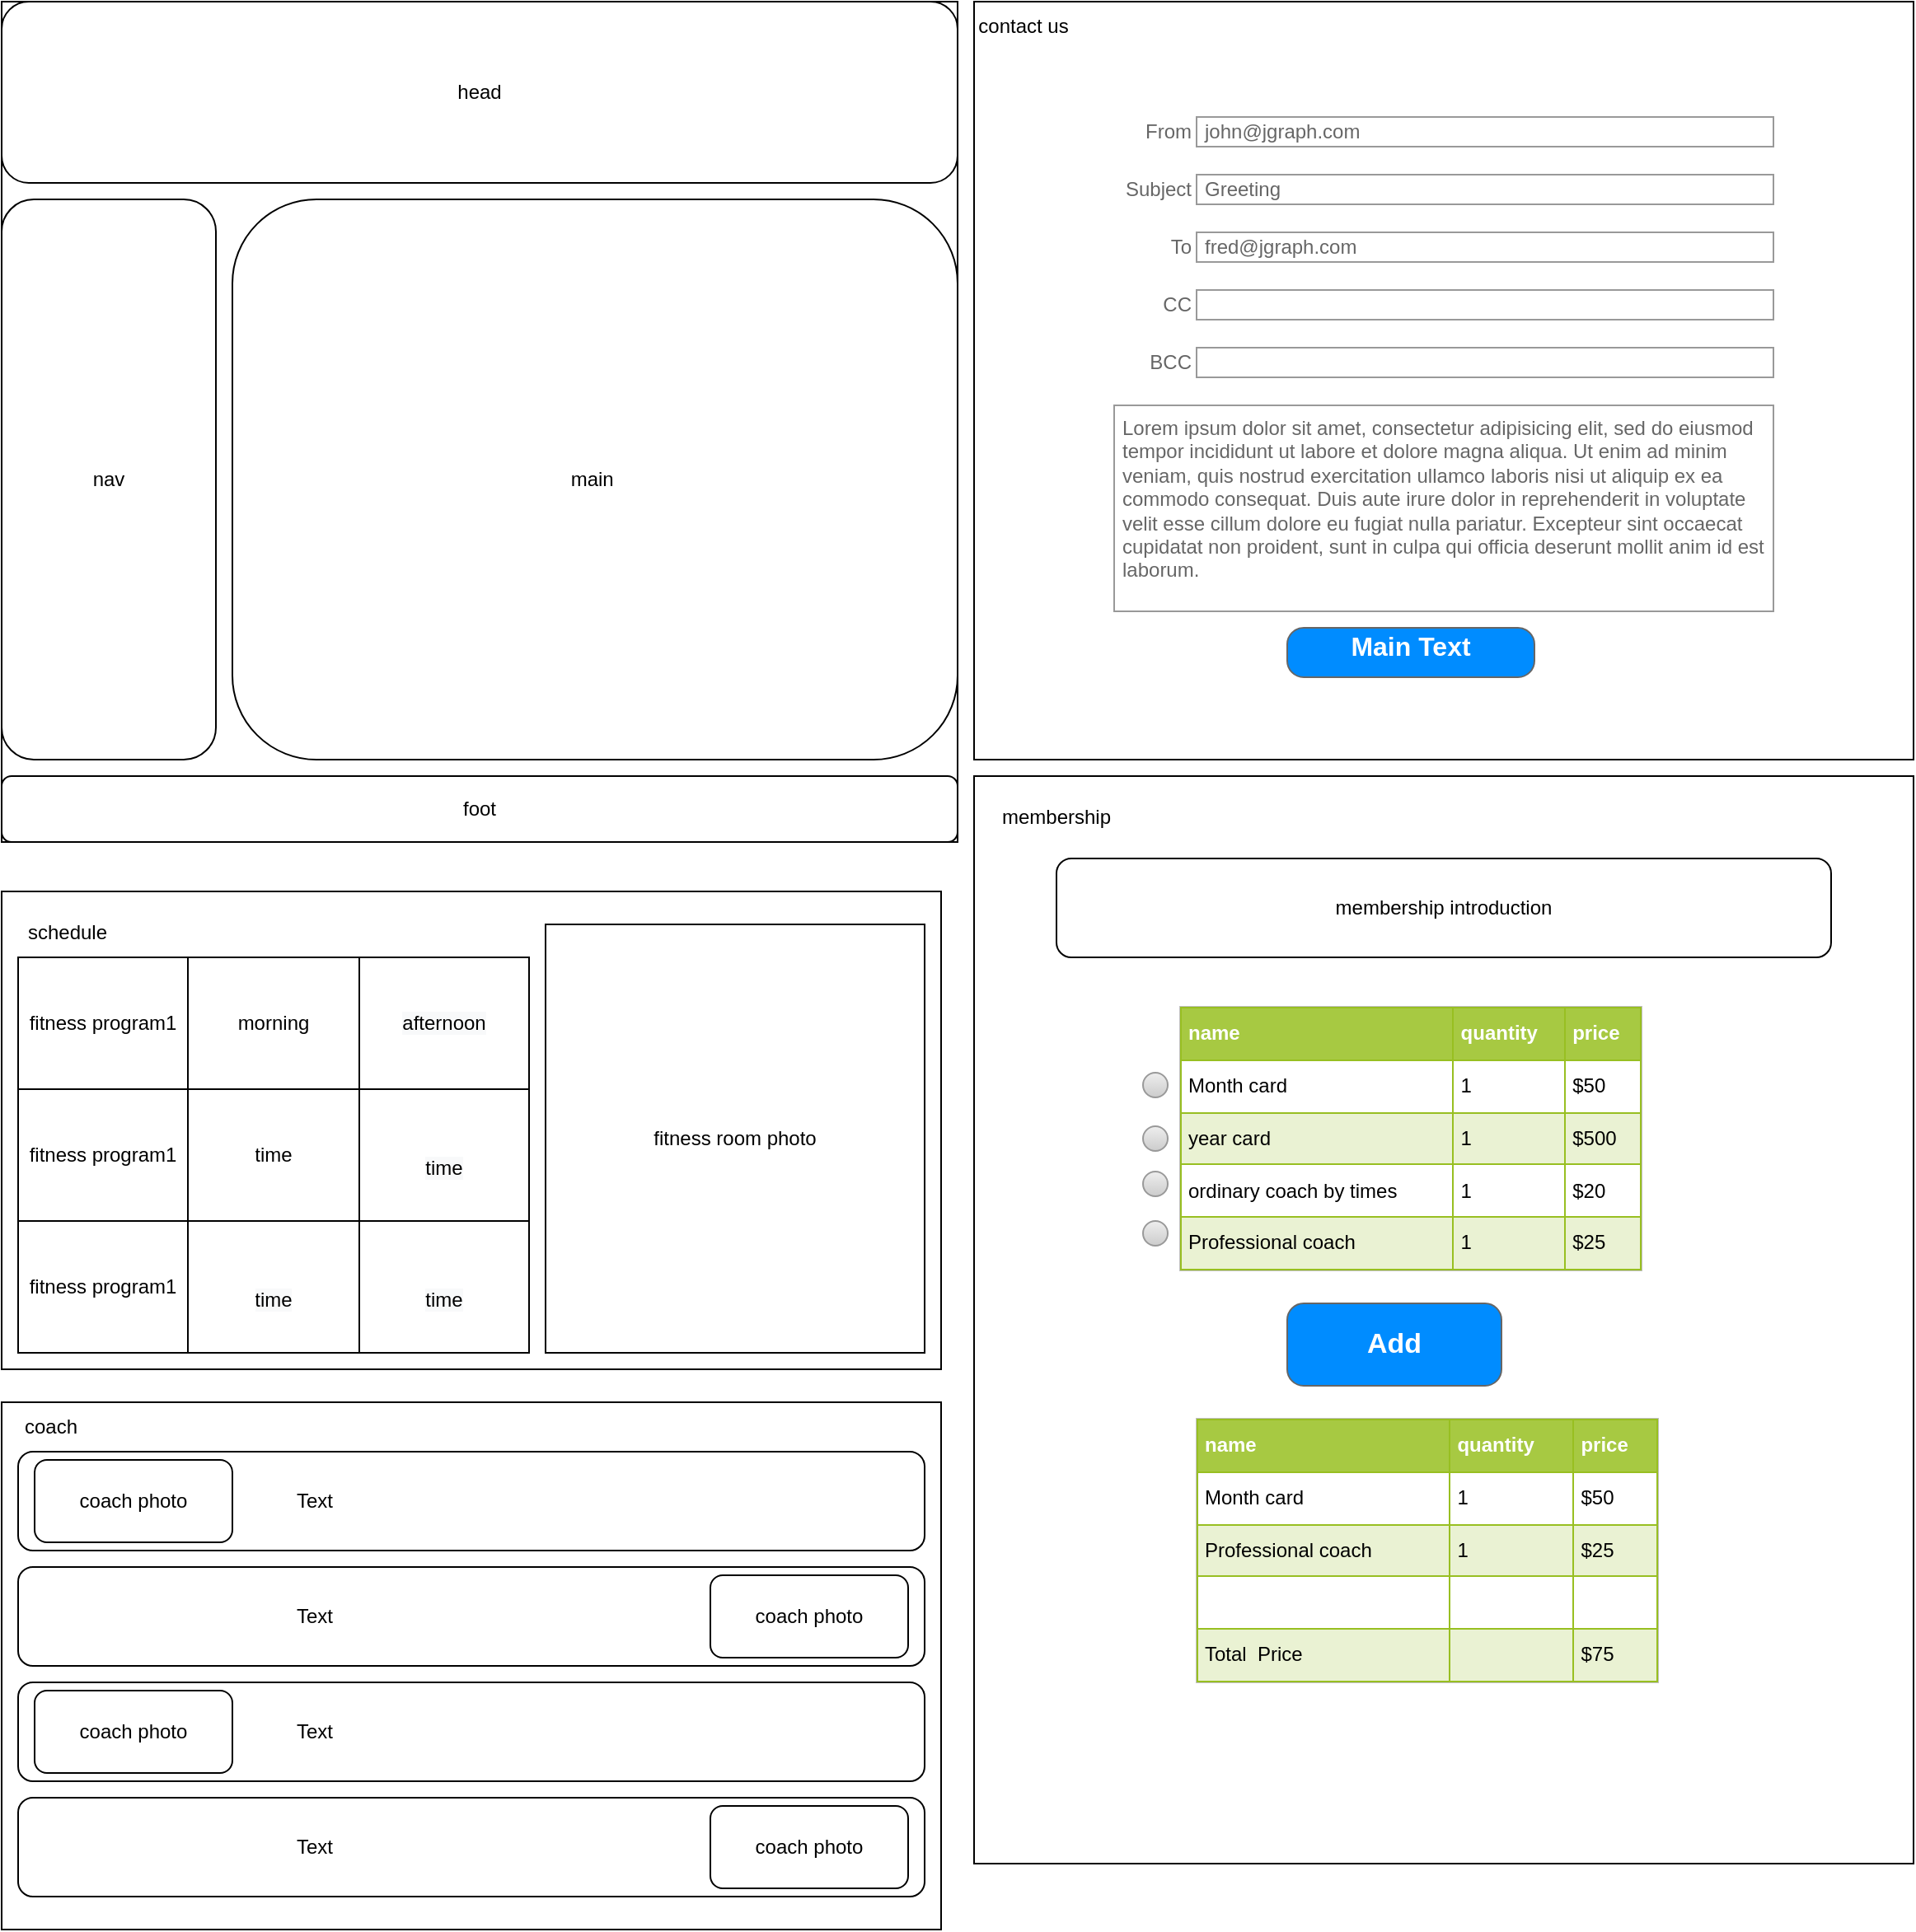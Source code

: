 <mxfile version="17.4.2" type="device"><diagram id="4jU9xTaRe8nqh1hVM6V2" name="第 1 页"><mxGraphModel dx="1303" dy="885" grid="1" gridSize="10" guides="1" tooltips="1" connect="1" arrows="1" fold="1" page="1" pageScale="1" pageWidth="1100" pageHeight="850" math="0" shadow="0"><root><mxCell id="0"/><mxCell id="1" parent="0"/><mxCell id="4hXoxxmDuWDOdb0Ustm4-3" value="" style="rounded=0;whiteSpace=wrap;html=1;" vertex="1" parent="1"><mxGeometry x="10" y="10" width="580" height="510" as="geometry"/></mxCell><mxCell id="4hXoxxmDuWDOdb0Ustm4-4" value="nav&lt;br&gt;" style="rounded=1;whiteSpace=wrap;html=1;" vertex="1" parent="1"><mxGeometry x="10" y="130" width="130" height="340" as="geometry"/></mxCell><mxCell id="4hXoxxmDuWDOdb0Ustm4-5" value="head&lt;br&gt;" style="rounded=1;whiteSpace=wrap;html=1;" vertex="1" parent="1"><mxGeometry x="10" y="10" width="580" height="110" as="geometry"/></mxCell><mxCell id="4hXoxxmDuWDOdb0Ustm4-6" value="main&amp;nbsp;" style="rounded=1;whiteSpace=wrap;html=1;" vertex="1" parent="1"><mxGeometry x="150" y="130" width="440" height="340" as="geometry"/></mxCell><mxCell id="4hXoxxmDuWDOdb0Ustm4-11" value="" style="rounded=0;whiteSpace=wrap;html=1;" vertex="1" parent="1"><mxGeometry x="10" y="550" width="570" height="290" as="geometry"/></mxCell><mxCell id="4hXoxxmDuWDOdb0Ustm4-9" value="schedule" style="text;html=1;strokeColor=none;fillColor=none;align=center;verticalAlign=middle;whiteSpace=wrap;rounded=0;" vertex="1" parent="1"><mxGeometry x="20" y="560" width="60" height="30" as="geometry"/></mxCell><mxCell id="4hXoxxmDuWDOdb0Ustm4-12" value="fitness room photo" style="rounded=0;whiteSpace=wrap;html=1;" vertex="1" parent="1"><mxGeometry x="340" y="570" width="230" height="260" as="geometry"/></mxCell><mxCell id="4hXoxxmDuWDOdb0Ustm4-16" value="" style="shape=table;html=1;whiteSpace=wrap;startSize=0;container=1;collapsible=0;childLayout=tableLayout;" vertex="1" parent="1"><mxGeometry x="20" y="590" width="310" height="240" as="geometry"/></mxCell><mxCell id="4hXoxxmDuWDOdb0Ustm4-17" value="" style="shape=tableRow;horizontal=0;startSize=0;swimlaneHead=0;swimlaneBody=0;top=0;left=0;bottom=0;right=0;collapsible=0;dropTarget=0;fillColor=none;points=[[0,0.5],[1,0.5]];portConstraint=eastwest;" vertex="1" parent="4hXoxxmDuWDOdb0Ustm4-16"><mxGeometry width="310" height="80" as="geometry"/></mxCell><mxCell id="4hXoxxmDuWDOdb0Ustm4-18" value="fitness program1" style="shape=partialRectangle;html=1;whiteSpace=wrap;connectable=0;fillColor=none;top=0;left=0;bottom=0;right=0;overflow=hidden;" vertex="1" parent="4hXoxxmDuWDOdb0Ustm4-17"><mxGeometry width="103" height="80" as="geometry"><mxRectangle width="103" height="80" as="alternateBounds"/></mxGeometry></mxCell><mxCell id="4hXoxxmDuWDOdb0Ustm4-19" value="&lt;span&gt;morning&lt;/span&gt;" style="shape=partialRectangle;html=1;whiteSpace=wrap;connectable=0;fillColor=none;top=0;left=0;bottom=0;right=0;overflow=hidden;" vertex="1" parent="4hXoxxmDuWDOdb0Ustm4-17"><mxGeometry x="103" width="104" height="80" as="geometry"><mxRectangle width="104" height="80" as="alternateBounds"/></mxGeometry></mxCell><mxCell id="4hXoxxmDuWDOdb0Ustm4-20" value="&lt;span style=&quot;color: rgb(0 , 0 , 0) ; font-family: &amp;#34;helvetica&amp;#34; ; font-size: 12px ; font-style: normal ; font-weight: 400 ; letter-spacing: normal ; text-align: center ; text-indent: 0px ; text-transform: none ; word-spacing: 0px ; background-color: rgb(248 , 249 , 250) ; display: inline ; float: none&quot;&gt;afternoon&lt;/span&gt;&lt;br&gt;" style="shape=partialRectangle;html=1;whiteSpace=wrap;connectable=0;fillColor=none;top=0;left=0;bottom=0;right=0;overflow=hidden;" vertex="1" parent="4hXoxxmDuWDOdb0Ustm4-17"><mxGeometry x="207" width="103" height="80" as="geometry"><mxRectangle width="103" height="80" as="alternateBounds"/></mxGeometry></mxCell><mxCell id="4hXoxxmDuWDOdb0Ustm4-21" value="" style="shape=tableRow;horizontal=0;startSize=0;swimlaneHead=0;swimlaneBody=0;top=0;left=0;bottom=0;right=0;collapsible=0;dropTarget=0;fillColor=none;points=[[0,0.5],[1,0.5]];portConstraint=eastwest;" vertex="1" parent="4hXoxxmDuWDOdb0Ustm4-16"><mxGeometry y="80" width="310" height="80" as="geometry"/></mxCell><mxCell id="4hXoxxmDuWDOdb0Ustm4-22" value="&lt;span&gt;fitness program1&lt;/span&gt;" style="shape=partialRectangle;html=1;whiteSpace=wrap;connectable=0;fillColor=none;top=0;left=0;bottom=0;right=0;overflow=hidden;" vertex="1" parent="4hXoxxmDuWDOdb0Ustm4-21"><mxGeometry width="103" height="80" as="geometry"><mxRectangle width="103" height="80" as="alternateBounds"/></mxGeometry></mxCell><mxCell id="4hXoxxmDuWDOdb0Ustm4-23" value="time" style="shape=partialRectangle;html=1;whiteSpace=wrap;connectable=0;fillColor=none;top=0;left=0;bottom=0;right=0;overflow=hidden;" vertex="1" parent="4hXoxxmDuWDOdb0Ustm4-21"><mxGeometry x="103" width="104" height="80" as="geometry"><mxRectangle width="104" height="80" as="alternateBounds"/></mxGeometry></mxCell><mxCell id="4hXoxxmDuWDOdb0Ustm4-24" value="&lt;br&gt;&lt;span style=&quot;color: rgb(0 , 0 , 0) ; font-family: &amp;#34;helvetica&amp;#34; ; font-size: 12px ; font-style: normal ; font-weight: 400 ; letter-spacing: normal ; text-align: center ; text-indent: 0px ; text-transform: none ; word-spacing: 0px ; background-color: rgb(248 , 249 , 250) ; display: inline ; float: none&quot;&gt;time&lt;/span&gt;&lt;br&gt;" style="shape=partialRectangle;html=1;whiteSpace=wrap;connectable=0;fillColor=none;top=0;left=0;bottom=0;right=0;overflow=hidden;" vertex="1" parent="4hXoxxmDuWDOdb0Ustm4-21"><mxGeometry x="207" width="103" height="80" as="geometry"><mxRectangle width="103" height="80" as="alternateBounds"/></mxGeometry></mxCell><mxCell id="4hXoxxmDuWDOdb0Ustm4-25" value="" style="shape=tableRow;horizontal=0;startSize=0;swimlaneHead=0;swimlaneBody=0;top=0;left=0;bottom=0;right=0;collapsible=0;dropTarget=0;fillColor=none;points=[[0,0.5],[1,0.5]];portConstraint=eastwest;" vertex="1" parent="4hXoxxmDuWDOdb0Ustm4-16"><mxGeometry y="160" width="310" height="80" as="geometry"/></mxCell><mxCell id="4hXoxxmDuWDOdb0Ustm4-26" value="fitness program1" style="shape=partialRectangle;html=1;whiteSpace=wrap;connectable=0;fillColor=none;top=0;left=0;bottom=0;right=0;overflow=hidden;" vertex="1" parent="4hXoxxmDuWDOdb0Ustm4-25"><mxGeometry width="103" height="80" as="geometry"><mxRectangle width="103" height="80" as="alternateBounds"/></mxGeometry></mxCell><mxCell id="4hXoxxmDuWDOdb0Ustm4-27" value="&lt;br&gt;&lt;span style=&quot;color: rgb(0 , 0 , 0) ; font-family: &amp;#34;helvetica&amp;#34; ; font-size: 12px ; font-style: normal ; font-weight: 400 ; letter-spacing: normal ; text-align: center ; text-indent: 0px ; text-transform: none ; word-spacing: 0px ; background-color: rgb(248 , 249 , 250) ; display: inline ; float: none&quot;&gt;time&lt;/span&gt;&lt;br&gt;" style="shape=partialRectangle;html=1;whiteSpace=wrap;connectable=0;fillColor=none;top=0;left=0;bottom=0;right=0;overflow=hidden;" vertex="1" parent="4hXoxxmDuWDOdb0Ustm4-25"><mxGeometry x="103" width="104" height="80" as="geometry"><mxRectangle width="104" height="80" as="alternateBounds"/></mxGeometry></mxCell><mxCell id="4hXoxxmDuWDOdb0Ustm4-28" value="&lt;br&gt;&lt;span style=&quot;color: rgb(0 , 0 , 0) ; font-family: &amp;#34;helvetica&amp;#34; ; font-size: 12px ; font-style: normal ; font-weight: 400 ; letter-spacing: normal ; text-align: center ; text-indent: 0px ; text-transform: none ; word-spacing: 0px ; background-color: rgb(248 , 249 , 250) ; display: inline ; float: none&quot;&gt;time&lt;/span&gt;&lt;br&gt;" style="shape=partialRectangle;html=1;whiteSpace=wrap;connectable=0;fillColor=none;top=0;left=0;bottom=0;right=0;overflow=hidden;pointerEvents=1;" vertex="1" parent="4hXoxxmDuWDOdb0Ustm4-25"><mxGeometry x="207" width="103" height="80" as="geometry"><mxRectangle width="103" height="80" as="alternateBounds"/></mxGeometry></mxCell><mxCell id="4hXoxxmDuWDOdb0Ustm4-44" value="" style="rounded=0;whiteSpace=wrap;html=1;" vertex="1" parent="1"><mxGeometry x="600" y="10" width="570" height="460" as="geometry"/></mxCell><mxCell id="4hXoxxmDuWDOdb0Ustm4-57" value="From" style="strokeWidth=1;shadow=0;dashed=0;align=center;html=1;shape=mxgraph.mockup.forms.anchor;align=right;spacingRight=2;fontColor=#666666;" vertex="1" parent="1"><mxGeometry x="685" y="80" width="50" height="18" as="geometry"/></mxCell><mxCell id="4hXoxxmDuWDOdb0Ustm4-59" value="Subject" style="strokeWidth=1;shadow=0;dashed=0;align=center;html=1;shape=mxgraph.mockup.forms.anchor;align=right;spacingRight=2;fontColor=#666666;" vertex="1" parent="1"><mxGeometry x="685" y="115" width="50" height="18" as="geometry"/></mxCell><mxCell id="4hXoxxmDuWDOdb0Ustm4-60" value="Greeting" style="strokeWidth=1;shadow=0;dashed=0;align=center;html=1;shape=mxgraph.mockup.forms.rrect;fillColor=#ffffff;rSize=0;fontColor=#666666;align=left;spacingLeft=3;strokeColor=#999999;" vertex="1" parent="1"><mxGeometry x="735" y="115" width="350" height="18" as="geometry"/></mxCell><mxCell id="4hXoxxmDuWDOdb0Ustm4-61" value="To" style="strokeWidth=1;shadow=0;dashed=0;align=center;html=1;shape=mxgraph.mockup.forms.anchor;align=right;spacingRight=2;fontColor=#666666;" vertex="1" parent="1"><mxGeometry x="685" y="150" width="50" height="18" as="geometry"/></mxCell><mxCell id="4hXoxxmDuWDOdb0Ustm4-62" value="fred@jgraph.com" style="strokeWidth=1;shadow=0;dashed=0;align=center;html=1;shape=mxgraph.mockup.forms.rrect;fillColor=#ffffff;rSize=0;fontColor=#666666;align=left;spacingLeft=3;strokeColor=#999999;" vertex="1" parent="1"><mxGeometry x="735" y="150" width="350" height="18" as="geometry"/></mxCell><mxCell id="4hXoxxmDuWDOdb0Ustm4-63" value="CC" style="strokeWidth=1;shadow=0;dashed=0;align=center;html=1;shape=mxgraph.mockup.forms.anchor;align=right;spacingRight=2;fontColor=#666666;" vertex="1" parent="1"><mxGeometry x="685" y="185" width="50" height="18" as="geometry"/></mxCell><mxCell id="4hXoxxmDuWDOdb0Ustm4-64" value="" style="strokeWidth=1;shadow=0;dashed=0;align=center;html=1;shape=mxgraph.mockup.forms.rrect;fillColor=#ffffff;rSize=0;fontColor=#666666;align=left;spacingLeft=3;strokeColor=#999999;" vertex="1" parent="1"><mxGeometry x="735" y="185" width="350" height="18" as="geometry"/></mxCell><mxCell id="4hXoxxmDuWDOdb0Ustm4-65" value="BCC" style="strokeWidth=1;shadow=0;dashed=0;align=center;html=1;shape=mxgraph.mockup.forms.anchor;align=right;spacingRight=2;fontColor=#666666;" vertex="1" parent="1"><mxGeometry x="685" y="220" width="50" height="18" as="geometry"/></mxCell><mxCell id="4hXoxxmDuWDOdb0Ustm4-66" value="" style="strokeWidth=1;shadow=0;dashed=0;align=center;html=1;shape=mxgraph.mockup.forms.rrect;fillColor=#ffffff;rSize=0;fontColor=#666666;align=left;spacingLeft=3;strokeColor=#999999;" vertex="1" parent="1"><mxGeometry x="735" y="220" width="350" height="18" as="geometry"/></mxCell><mxCell id="4hXoxxmDuWDOdb0Ustm4-67" value="Lorem ipsum dolor sit amet, consectetur adipisicing elit, sed do eiusmod tempor incididunt ut labore et dolore magna aliqua. Ut enim ad minim veniam, quis nostrud exercitation ullamco laboris nisi ut aliquip ex ea commodo consequat. Duis aute irure dolor in reprehenderit in voluptate velit esse cillum dolore eu fugiat nulla pariatur. Excepteur sint occaecat cupidatat non proident, sunt in culpa qui officia deserunt mollit anim id est laborum." style="strokeWidth=1;shadow=0;dashed=0;align=center;html=1;shape=mxgraph.mockup.forms.rrect;fillColor=#ffffff;rSize=0;fontColor=#666666;align=left;spacingLeft=3;strokeColor=#999999;verticalAlign=top;whiteSpace=wrap;" vertex="1" parent="1"><mxGeometry x="685" y="255" width="400" height="125" as="geometry"/></mxCell><mxCell id="4hXoxxmDuWDOdb0Ustm4-69" value="john@jgraph.com" style="strokeWidth=1;shadow=0;dashed=0;align=center;html=1;shape=mxgraph.mockup.forms.rrect;fillColor=#ffffff;rSize=0;fontColor=#666666;align=left;spacingLeft=3;strokeColor=#999999;" vertex="1" parent="1"><mxGeometry x="735" y="80" width="350" height="18" as="geometry"/></mxCell><mxCell id="4hXoxxmDuWDOdb0Ustm4-73" value="contact&amp;nbsp;us" style="text;html=1;strokeColor=none;fillColor=none;align=center;verticalAlign=middle;whiteSpace=wrap;rounded=0;" vertex="1" parent="1"><mxGeometry x="600" y="10" width="60" height="30" as="geometry"/></mxCell><mxCell id="4hXoxxmDuWDOdb0Ustm4-74" value="" style="strokeWidth=1;shadow=0;dashed=0;align=center;html=1;shape=mxgraph.mockup.buttons.multiButton;fillColor=#008cff;strokeColor=#666666;mainText=;subText=;" vertex="1" parent="1"><mxGeometry x="790" y="390" width="150" height="30" as="geometry"/></mxCell><mxCell id="4hXoxxmDuWDOdb0Ustm4-75" value="Main Text" style="strokeWidth=1;shadow=0;dashed=0;align=center;html=1;shape=mxgraph.mockup.anchor;fontSize=16;fontColor=#ffffff;fontStyle=1;whiteSpace=wrap;" vertex="1" parent="4hXoxxmDuWDOdb0Ustm4-74"><mxGeometry y="4.8" width="150" height="12" as="geometry"/></mxCell><mxCell id="4hXoxxmDuWDOdb0Ustm4-76" value="" style="strokeWidth=1;shadow=0;dashed=0;align=center;html=1;shape=mxgraph.mockup.anchor;fontSize=12;fontColor=#ffffff;fontStyle=1;whiteSpace=wrap;" vertex="1" parent="4hXoxxmDuWDOdb0Ustm4-74"><mxGeometry y="18" width="150" height="6" as="geometry"/></mxCell><mxCell id="4hXoxxmDuWDOdb0Ustm4-77" value="" style="rounded=0;whiteSpace=wrap;html=1;" vertex="1" parent="1"><mxGeometry x="600" y="480" width="570" height="660" as="geometry"/></mxCell><mxCell id="4hXoxxmDuWDOdb0Ustm4-78" value="membership" style="text;html=1;strokeColor=none;fillColor=none;align=center;verticalAlign=middle;whiteSpace=wrap;rounded=0;" vertex="1" parent="1"><mxGeometry x="610" y="490" width="80" height="30" as="geometry"/></mxCell><mxCell id="4hXoxxmDuWDOdb0Ustm4-79" value="&lt;table border=&quot;1&quot; width=&quot;100%&quot; cellpadding=&quot;4&quot; style=&quot;width: 100% ; height: 100% ; border-collapse: collapse&quot;&gt;&lt;tbody&gt;&lt;tr style=&quot;background-color: #a7c942 ; color: #ffffff ; border: 1px solid #98bf21&quot;&gt;&lt;th align=&quot;left&quot;&gt;name&lt;/th&gt;&lt;th align=&quot;left&quot;&gt;quantity&lt;/th&gt;&lt;th align=&quot;left&quot;&gt;price&lt;/th&gt;&lt;/tr&gt;&lt;tr style=&quot;border: 1px solid #98bf21&quot;&gt;&lt;td&gt;Month&amp;nbsp;card&amp;nbsp;&lt;/td&gt;&lt;td&gt;1&lt;/td&gt;&lt;td&gt;$50&lt;/td&gt;&lt;/tr&gt;&lt;tr style=&quot;background-color: #eaf2d3 ; border: 1px solid #98bf21&quot;&gt;&lt;td&gt;year card&lt;/td&gt;&lt;td&gt;1&lt;/td&gt;&lt;td&gt;$500&lt;/td&gt;&lt;/tr&gt;&lt;tr style=&quot;border: 1px solid #98bf21&quot;&gt;&lt;td&gt;ordinary coach by times&lt;/td&gt;&lt;td&gt;1&lt;/td&gt;&lt;td&gt;$20&lt;/td&gt;&lt;/tr&gt;&lt;tr style=&quot;background-color: #eaf2d3 ; border: 1px solid #98bf21&quot;&gt;&lt;td&gt;Professional coach&amp;nbsp;&lt;/td&gt;&lt;td&gt;1&lt;/td&gt;&lt;td&gt;$25&lt;/td&gt;&lt;/tr&gt;&lt;/tbody&gt;&lt;/table&gt;" style="text;html=1;strokeColor=#c0c0c0;fillColor=#ffffff;overflow=fill;rounded=0;" vertex="1" parent="1"><mxGeometry x="725" y="620" width="280" height="160" as="geometry"/></mxCell><mxCell id="4hXoxxmDuWDOdb0Ustm4-80" value="&lt;span&gt;membership&amp;nbsp;&lt;/span&gt;introduction" style="rounded=1;whiteSpace=wrap;html=1;" vertex="1" parent="1"><mxGeometry x="650" y="530" width="470" height="60" as="geometry"/></mxCell><mxCell id="4hXoxxmDuWDOdb0Ustm4-88" value="Add" style="strokeWidth=1;shadow=0;dashed=0;align=center;html=1;shape=mxgraph.mockup.buttons.button;strokeColor=#666666;fontColor=#ffffff;mainText=;buttonStyle=round;fontSize=17;fontStyle=1;fillColor=#008cff;whiteSpace=wrap;" vertex="1" parent="1"><mxGeometry x="790" y="800" width="130" height="50" as="geometry"/></mxCell><mxCell id="4hXoxxmDuWDOdb0Ustm4-89" value="&lt;table border=&quot;1&quot; width=&quot;100%&quot; cellpadding=&quot;4&quot; style=&quot;width: 100% ; height: 100% ; border-collapse: collapse&quot;&gt;&lt;tbody&gt;&lt;tr style=&quot;background-color: #a7c942 ; color: #ffffff ; border: 1px solid #98bf21&quot;&gt;&lt;th align=&quot;left&quot;&gt;name&lt;/th&gt;&lt;th align=&quot;left&quot;&gt;quantity&lt;/th&gt;&lt;th align=&quot;left&quot;&gt;price&lt;/th&gt;&lt;/tr&gt;&lt;tr style=&quot;border: 1px solid #98bf21&quot;&gt;&lt;td&gt;Month&amp;nbsp;card&amp;nbsp;&lt;/td&gt;&lt;td&gt;1&lt;/td&gt;&lt;td&gt;$50&lt;/td&gt;&lt;/tr&gt;&lt;tr style=&quot;background-color: #eaf2d3 ; border: 1px solid #98bf21&quot;&gt;&lt;td&gt;Professional coach&amp;nbsp;&lt;br&gt;&lt;/td&gt;&lt;td&gt;1&lt;/td&gt;&lt;td&gt;$25&lt;/td&gt;&lt;/tr&gt;&lt;tr style=&quot;border: 1px solid #98bf21&quot;&gt;&lt;td&gt;&lt;br&gt;&lt;/td&gt;&lt;td&gt;&lt;br&gt;&lt;/td&gt;&lt;td&gt;&lt;/td&gt;&lt;/tr&gt;&lt;tr style=&quot;background-color: #eaf2d3 ; border: 1px solid #98bf21&quot;&gt;&lt;td&gt;Total&amp;nbsp; Price&lt;/td&gt;&lt;td&gt;&lt;br&gt;&lt;/td&gt;&lt;td&gt;$75&lt;/td&gt;&lt;/tr&gt;&lt;/tbody&gt;&lt;/table&gt;" style="text;html=1;strokeColor=#c0c0c0;fillColor=#ffffff;overflow=fill;rounded=0;" vertex="1" parent="1"><mxGeometry x="735" y="870" width="280" height="160" as="geometry"/></mxCell><mxCell id="4hXoxxmDuWDOdb0Ustm4-91" value="" style="shape=ellipse;fillColor=#eeeeee;strokeColor=#999999;gradientColor=#cccccc;html=1;align=left;spacingLeft=4;fontSize=17;fontColor=#666666;labelPosition=right;shadow=0;" vertex="1" parent="1"><mxGeometry x="702.5" y="660" width="15" height="15" as="geometry"/></mxCell><mxCell id="4hXoxxmDuWDOdb0Ustm4-95" value="" style="shape=ellipse;fillColor=#eeeeee;strokeColor=#999999;gradientColor=#cccccc;html=1;align=left;spacingLeft=4;fontSize=17;fontColor=#666666;labelPosition=right;shadow=0;" vertex="1" parent="1"><mxGeometry x="702.5" y="692.5" width="15" height="15" as="geometry"/></mxCell><mxCell id="4hXoxxmDuWDOdb0Ustm4-96" value="" style="shape=ellipse;fillColor=#eeeeee;strokeColor=#999999;gradientColor=#cccccc;html=1;align=left;spacingLeft=4;fontSize=17;fontColor=#666666;labelPosition=right;shadow=0;" vertex="1" parent="1"><mxGeometry x="702.5" y="720" width="15" height="15" as="geometry"/></mxCell><mxCell id="4hXoxxmDuWDOdb0Ustm4-97" value="" style="shape=ellipse;fillColor=#eeeeee;strokeColor=#999999;gradientColor=#cccccc;html=1;align=left;spacingLeft=4;fontSize=17;fontColor=#666666;labelPosition=right;shadow=0;" vertex="1" parent="1"><mxGeometry x="702.5" y="750" width="15" height="15" as="geometry"/></mxCell><mxCell id="4hXoxxmDuWDOdb0Ustm4-98" value="" style="rounded=0;whiteSpace=wrap;html=1;" vertex="1" parent="1"><mxGeometry x="10" y="860" width="570" height="320" as="geometry"/></mxCell><mxCell id="4hXoxxmDuWDOdb0Ustm4-99" value="coach" style="text;html=1;strokeColor=none;fillColor=none;align=center;verticalAlign=middle;whiteSpace=wrap;rounded=0;" vertex="1" parent="1"><mxGeometry x="10" y="860" width="60" height="30" as="geometry"/></mxCell><mxCell id="4hXoxxmDuWDOdb0Ustm4-100" value="" style="rounded=1;whiteSpace=wrap;html=1;" vertex="1" parent="1"><mxGeometry x="20" y="890" width="550" height="60" as="geometry"/></mxCell><mxCell id="4hXoxxmDuWDOdb0Ustm4-101" value="coach&amp;nbsp;photo" style="rounded=1;whiteSpace=wrap;html=1;" vertex="1" parent="1"><mxGeometry x="30" y="895" width="120" height="50" as="geometry"/></mxCell><mxCell id="4hXoxxmDuWDOdb0Ustm4-102" value="Text" style="text;html=1;strokeColor=none;fillColor=none;align=center;verticalAlign=middle;whiteSpace=wrap;rounded=0;" vertex="1" parent="1"><mxGeometry x="170" y="905" width="60" height="30" as="geometry"/></mxCell><mxCell id="4hXoxxmDuWDOdb0Ustm4-104" value="" style="rounded=1;whiteSpace=wrap;html=1;" vertex="1" parent="1"><mxGeometry x="20" y="960" width="550" height="60" as="geometry"/></mxCell><mxCell id="4hXoxxmDuWDOdb0Ustm4-105" value="coach&amp;nbsp;photo" style="rounded=1;whiteSpace=wrap;html=1;" vertex="1" parent="1"><mxGeometry x="440" y="965" width="120" height="50" as="geometry"/></mxCell><mxCell id="4hXoxxmDuWDOdb0Ustm4-106" value="Text" style="text;html=1;strokeColor=none;fillColor=none;align=center;verticalAlign=middle;whiteSpace=wrap;rounded=0;" vertex="1" parent="1"><mxGeometry x="170" y="975" width="60" height="30" as="geometry"/></mxCell><mxCell id="4hXoxxmDuWDOdb0Ustm4-107" value="" style="rounded=1;whiteSpace=wrap;html=1;" vertex="1" parent="1"><mxGeometry x="20" y="1030" width="550" height="60" as="geometry"/></mxCell><mxCell id="4hXoxxmDuWDOdb0Ustm4-108" value="coach&amp;nbsp;photo" style="rounded=1;whiteSpace=wrap;html=1;" vertex="1" parent="1"><mxGeometry x="30" y="1035" width="120" height="50" as="geometry"/></mxCell><mxCell id="4hXoxxmDuWDOdb0Ustm4-109" value="Text" style="text;html=1;strokeColor=none;fillColor=none;align=center;verticalAlign=middle;whiteSpace=wrap;rounded=0;" vertex="1" parent="1"><mxGeometry x="170" y="1045" width="60" height="30" as="geometry"/></mxCell><mxCell id="4hXoxxmDuWDOdb0Ustm4-110" value="" style="rounded=1;whiteSpace=wrap;html=1;" vertex="1" parent="1"><mxGeometry x="20" y="1100" width="550" height="60" as="geometry"/></mxCell><mxCell id="4hXoxxmDuWDOdb0Ustm4-111" value="coach&amp;nbsp;photo" style="rounded=1;whiteSpace=wrap;html=1;" vertex="1" parent="1"><mxGeometry x="440" y="1105" width="120" height="50" as="geometry"/></mxCell><mxCell id="4hXoxxmDuWDOdb0Ustm4-112" value="Text" style="text;html=1;strokeColor=none;fillColor=none;align=center;verticalAlign=middle;whiteSpace=wrap;rounded=0;" vertex="1" parent="1"><mxGeometry x="170" y="1115" width="60" height="30" as="geometry"/></mxCell><mxCell id="4hXoxxmDuWDOdb0Ustm4-113" value="foot" style="rounded=1;whiteSpace=wrap;html=1;" vertex="1" parent="1"><mxGeometry x="10" y="480" width="580" height="40" as="geometry"/></mxCell></root></mxGraphModel></diagram></mxfile>